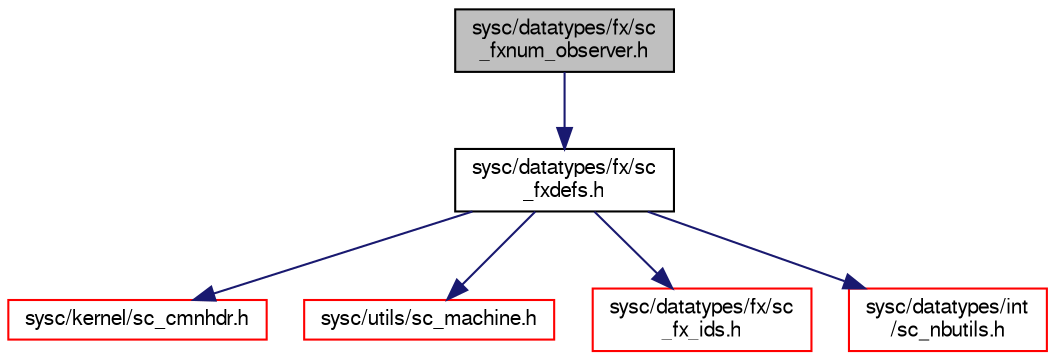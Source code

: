 digraph "sysc/datatypes/fx/sc_fxnum_observer.h"
{
  edge [fontname="FreeSans",fontsize="10",labelfontname="FreeSans",labelfontsize="10"];
  node [fontname="FreeSans",fontsize="10",shape=record];
  Node0 [label="sysc/datatypes/fx/sc\l_fxnum_observer.h",height=0.2,width=0.4,color="black", fillcolor="grey75", style="filled", fontcolor="black"];
  Node0 -> Node1 [color="midnightblue",fontsize="10",style="solid",fontname="FreeSans"];
  Node1 [label="sysc/datatypes/fx/sc\l_fxdefs.h",height=0.2,width=0.4,color="black", fillcolor="white", style="filled",URL="$a00128.html"];
  Node1 -> Node2 [color="midnightblue",fontsize="10",style="solid",fontname="FreeSans"];
  Node2 [label="sysc/kernel/sc_cmnhdr.h",height=0.2,width=0.4,color="red", fillcolor="white", style="filled",URL="$a00224.html"];
  Node1 -> Node7 [color="midnightblue",fontsize="10",style="solid",fontname="FreeSans"];
  Node7 [label="sysc/utils/sc_machine.h",height=0.2,width=0.4,color="red", fillcolor="white", style="filled",URL="$a00362.html"];
  Node1 -> Node10 [color="midnightblue",fontsize="10",style="solid",fontname="FreeSans"];
  Node10 [label="sysc/datatypes/fx/sc\l_fx_ids.h",height=0.2,width=0.4,color="red", fillcolor="white", style="filled",URL="$a00122.html"];
  Node1 -> Node15 [color="midnightblue",fontsize="10",style="solid",fontname="FreeSans"];
  Node15 [label="sysc/datatypes/int\l/sc_nbutils.h",height=0.2,width=0.4,color="red", fillcolor="white", style="filled",URL="$a00200.html"];
}
